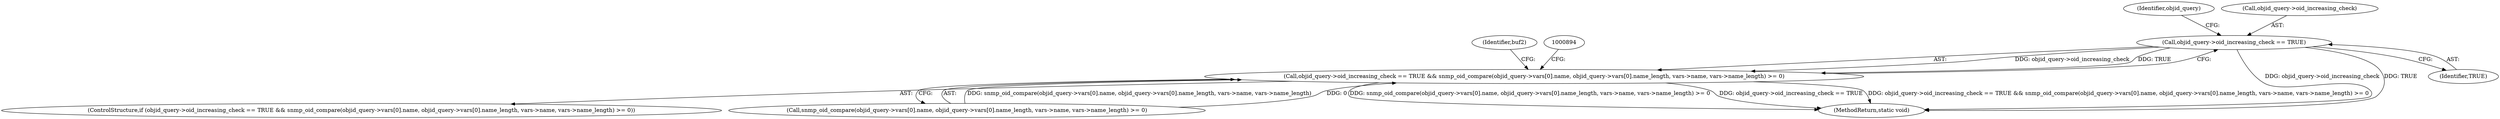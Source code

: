 digraph "0_php_cab1c3b3708eead315e033359d07049b23b147a3_5@pointer" {
"1000848" [label="(Call,objid_query->oid_increasing_check == TRUE)"];
"1000847" [label="(Call,objid_query->oid_increasing_check == TRUE && snmp_oid_compare(objid_query->vars[0].name, objid_query->vars[0].name_length, vars->name, vars->name_length) >= 0)"];
"1000853" [label="(Call,snmp_oid_compare(objid_query->vars[0].name, objid_query->vars[0].name_length, vars->name, vars->name_length) >= 0)"];
"1000858" [label="(Identifier,objid_query)"];
"1000846" [label="(ControlStructure,if (objid_query->oid_increasing_check == TRUE && snmp_oid_compare(objid_query->vars[0].name, objid_query->vars[0].name_length, vars->name, vars->name_length) >= 0))"];
"1000878" [label="(Identifier,buf2)"];
"1001158" [label="(MethodReturn,static void)"];
"1000849" [label="(Call,objid_query->oid_increasing_check)"];
"1000848" [label="(Call,objid_query->oid_increasing_check == TRUE)"];
"1000852" [label="(Identifier,TRUE)"];
"1000847" [label="(Call,objid_query->oid_increasing_check == TRUE && snmp_oid_compare(objid_query->vars[0].name, objid_query->vars[0].name_length, vars->name, vars->name_length) >= 0)"];
"1000848" -> "1000847"  [label="AST: "];
"1000848" -> "1000852"  [label="CFG: "];
"1000849" -> "1000848"  [label="AST: "];
"1000852" -> "1000848"  [label="AST: "];
"1000858" -> "1000848"  [label="CFG: "];
"1000847" -> "1000848"  [label="CFG: "];
"1000848" -> "1001158"  [label="DDG: objid_query->oid_increasing_check"];
"1000848" -> "1001158"  [label="DDG: TRUE"];
"1000848" -> "1000847"  [label="DDG: objid_query->oid_increasing_check"];
"1000848" -> "1000847"  [label="DDG: TRUE"];
"1000847" -> "1000846"  [label="AST: "];
"1000847" -> "1000853"  [label="CFG: "];
"1000853" -> "1000847"  [label="AST: "];
"1000878" -> "1000847"  [label="CFG: "];
"1000894" -> "1000847"  [label="CFG: "];
"1000847" -> "1001158"  [label="DDG: snmp_oid_compare(objid_query->vars[0].name, objid_query->vars[0].name_length, vars->name, vars->name_length) >= 0"];
"1000847" -> "1001158"  [label="DDG: objid_query->oid_increasing_check == TRUE"];
"1000847" -> "1001158"  [label="DDG: objid_query->oid_increasing_check == TRUE && snmp_oid_compare(objid_query->vars[0].name, objid_query->vars[0].name_length, vars->name, vars->name_length) >= 0"];
"1000853" -> "1000847"  [label="DDG: snmp_oid_compare(objid_query->vars[0].name, objid_query->vars[0].name_length, vars->name, vars->name_length)"];
"1000853" -> "1000847"  [label="DDG: 0"];
}
